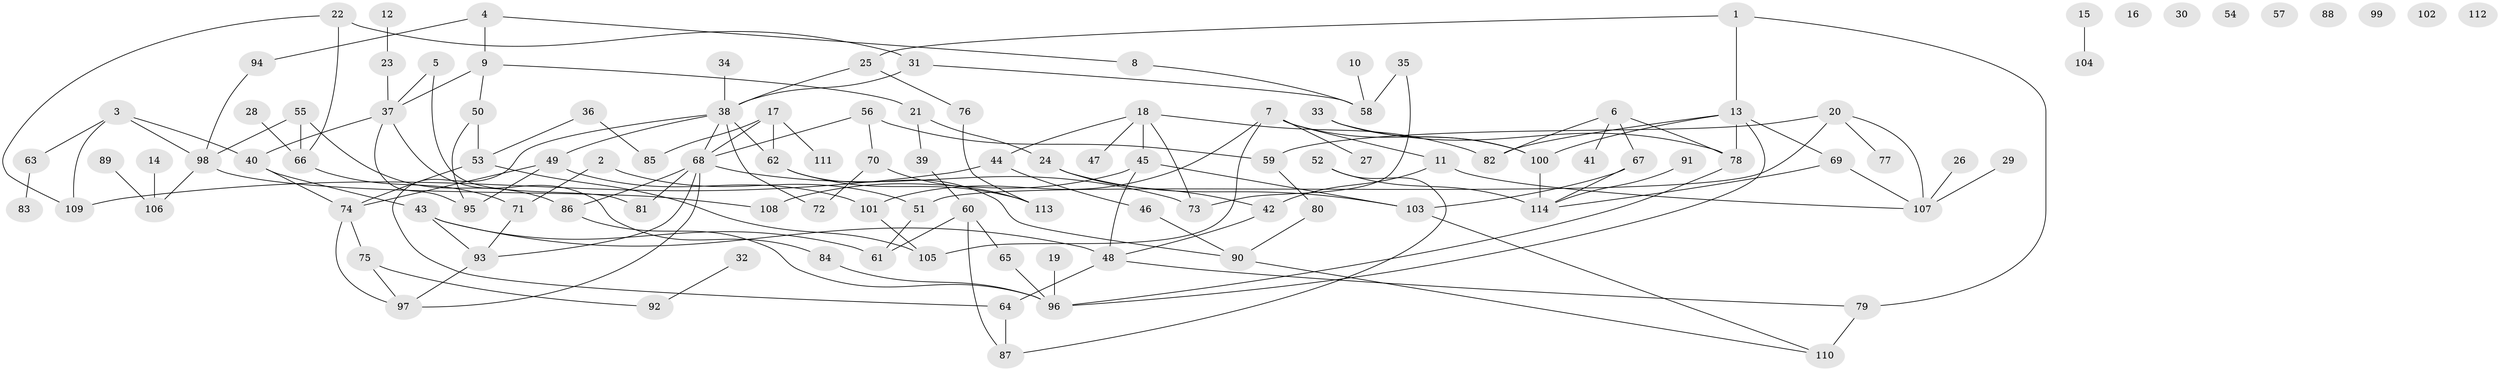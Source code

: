 // coarse degree distribution, {3: 0.25, 6: 0.08333333333333333, 4: 0.14583333333333334, 1: 0.20833333333333334, 5: 0.125, 7: 0.0625, 2: 0.08333333333333333, 11: 0.020833333333333332, 8: 0.020833333333333332}
// Generated by graph-tools (version 1.1) at 2025/35/03/04/25 23:35:51]
// undirected, 114 vertices, 156 edges
graph export_dot {
  node [color=gray90,style=filled];
  1;
  2;
  3;
  4;
  5;
  6;
  7;
  8;
  9;
  10;
  11;
  12;
  13;
  14;
  15;
  16;
  17;
  18;
  19;
  20;
  21;
  22;
  23;
  24;
  25;
  26;
  27;
  28;
  29;
  30;
  31;
  32;
  33;
  34;
  35;
  36;
  37;
  38;
  39;
  40;
  41;
  42;
  43;
  44;
  45;
  46;
  47;
  48;
  49;
  50;
  51;
  52;
  53;
  54;
  55;
  56;
  57;
  58;
  59;
  60;
  61;
  62;
  63;
  64;
  65;
  66;
  67;
  68;
  69;
  70;
  71;
  72;
  73;
  74;
  75;
  76;
  77;
  78;
  79;
  80;
  81;
  82;
  83;
  84;
  85;
  86;
  87;
  88;
  89;
  90;
  91;
  92;
  93;
  94;
  95;
  96;
  97;
  98;
  99;
  100;
  101;
  102;
  103;
  104;
  105;
  106;
  107;
  108;
  109;
  110;
  111;
  112;
  113;
  114;
  1 -- 13;
  1 -- 25;
  1 -- 79;
  2 -- 51;
  2 -- 71;
  3 -- 40;
  3 -- 63;
  3 -- 98;
  3 -- 109;
  4 -- 8;
  4 -- 9;
  4 -- 94;
  5 -- 37;
  5 -- 81;
  6 -- 41;
  6 -- 67;
  6 -- 78;
  6 -- 82;
  7 -- 11;
  7 -- 27;
  7 -- 100;
  7 -- 101;
  7 -- 105;
  8 -- 58;
  9 -- 21;
  9 -- 37;
  9 -- 50;
  10 -- 58;
  11 -- 42;
  11 -- 107;
  12 -- 23;
  13 -- 69;
  13 -- 78;
  13 -- 82;
  13 -- 96;
  13 -- 100;
  14 -- 106;
  15 -- 104;
  17 -- 62;
  17 -- 68;
  17 -- 85;
  17 -- 111;
  18 -- 44;
  18 -- 45;
  18 -- 47;
  18 -- 73;
  18 -- 82;
  19 -- 96;
  20 -- 51;
  20 -- 59;
  20 -- 77;
  20 -- 107;
  21 -- 24;
  21 -- 39;
  22 -- 31;
  22 -- 66;
  22 -- 109;
  23 -- 37;
  24 -- 42;
  24 -- 103;
  25 -- 38;
  25 -- 76;
  26 -- 107;
  28 -- 66;
  29 -- 107;
  31 -- 38;
  31 -- 58;
  32 -- 92;
  33 -- 78;
  33 -- 100;
  34 -- 38;
  35 -- 58;
  35 -- 73;
  36 -- 53;
  36 -- 85;
  37 -- 40;
  37 -- 84;
  37 -- 95;
  38 -- 49;
  38 -- 62;
  38 -- 64;
  38 -- 68;
  38 -- 72;
  39 -- 60;
  40 -- 43;
  40 -- 74;
  42 -- 48;
  43 -- 48;
  43 -- 61;
  43 -- 93;
  44 -- 46;
  44 -- 109;
  45 -- 48;
  45 -- 103;
  45 -- 108;
  46 -- 90;
  48 -- 64;
  48 -- 79;
  49 -- 74;
  49 -- 95;
  49 -- 101;
  50 -- 53;
  50 -- 95;
  51 -- 61;
  52 -- 87;
  52 -- 114;
  53 -- 74;
  53 -- 105;
  55 -- 66;
  55 -- 86;
  55 -- 98;
  56 -- 59;
  56 -- 68;
  56 -- 70;
  59 -- 80;
  60 -- 61;
  60 -- 65;
  60 -- 87;
  62 -- 90;
  62 -- 113;
  63 -- 83;
  64 -- 87;
  65 -- 96;
  66 -- 71;
  67 -- 103;
  67 -- 114;
  68 -- 73;
  68 -- 81;
  68 -- 86;
  68 -- 93;
  68 -- 97;
  69 -- 107;
  69 -- 114;
  70 -- 72;
  70 -- 113;
  71 -- 93;
  74 -- 75;
  74 -- 97;
  75 -- 92;
  75 -- 97;
  76 -- 113;
  78 -- 96;
  79 -- 110;
  80 -- 90;
  84 -- 96;
  86 -- 96;
  89 -- 106;
  90 -- 110;
  91 -- 114;
  93 -- 97;
  94 -- 98;
  98 -- 106;
  98 -- 108;
  100 -- 114;
  101 -- 105;
  103 -- 110;
}
